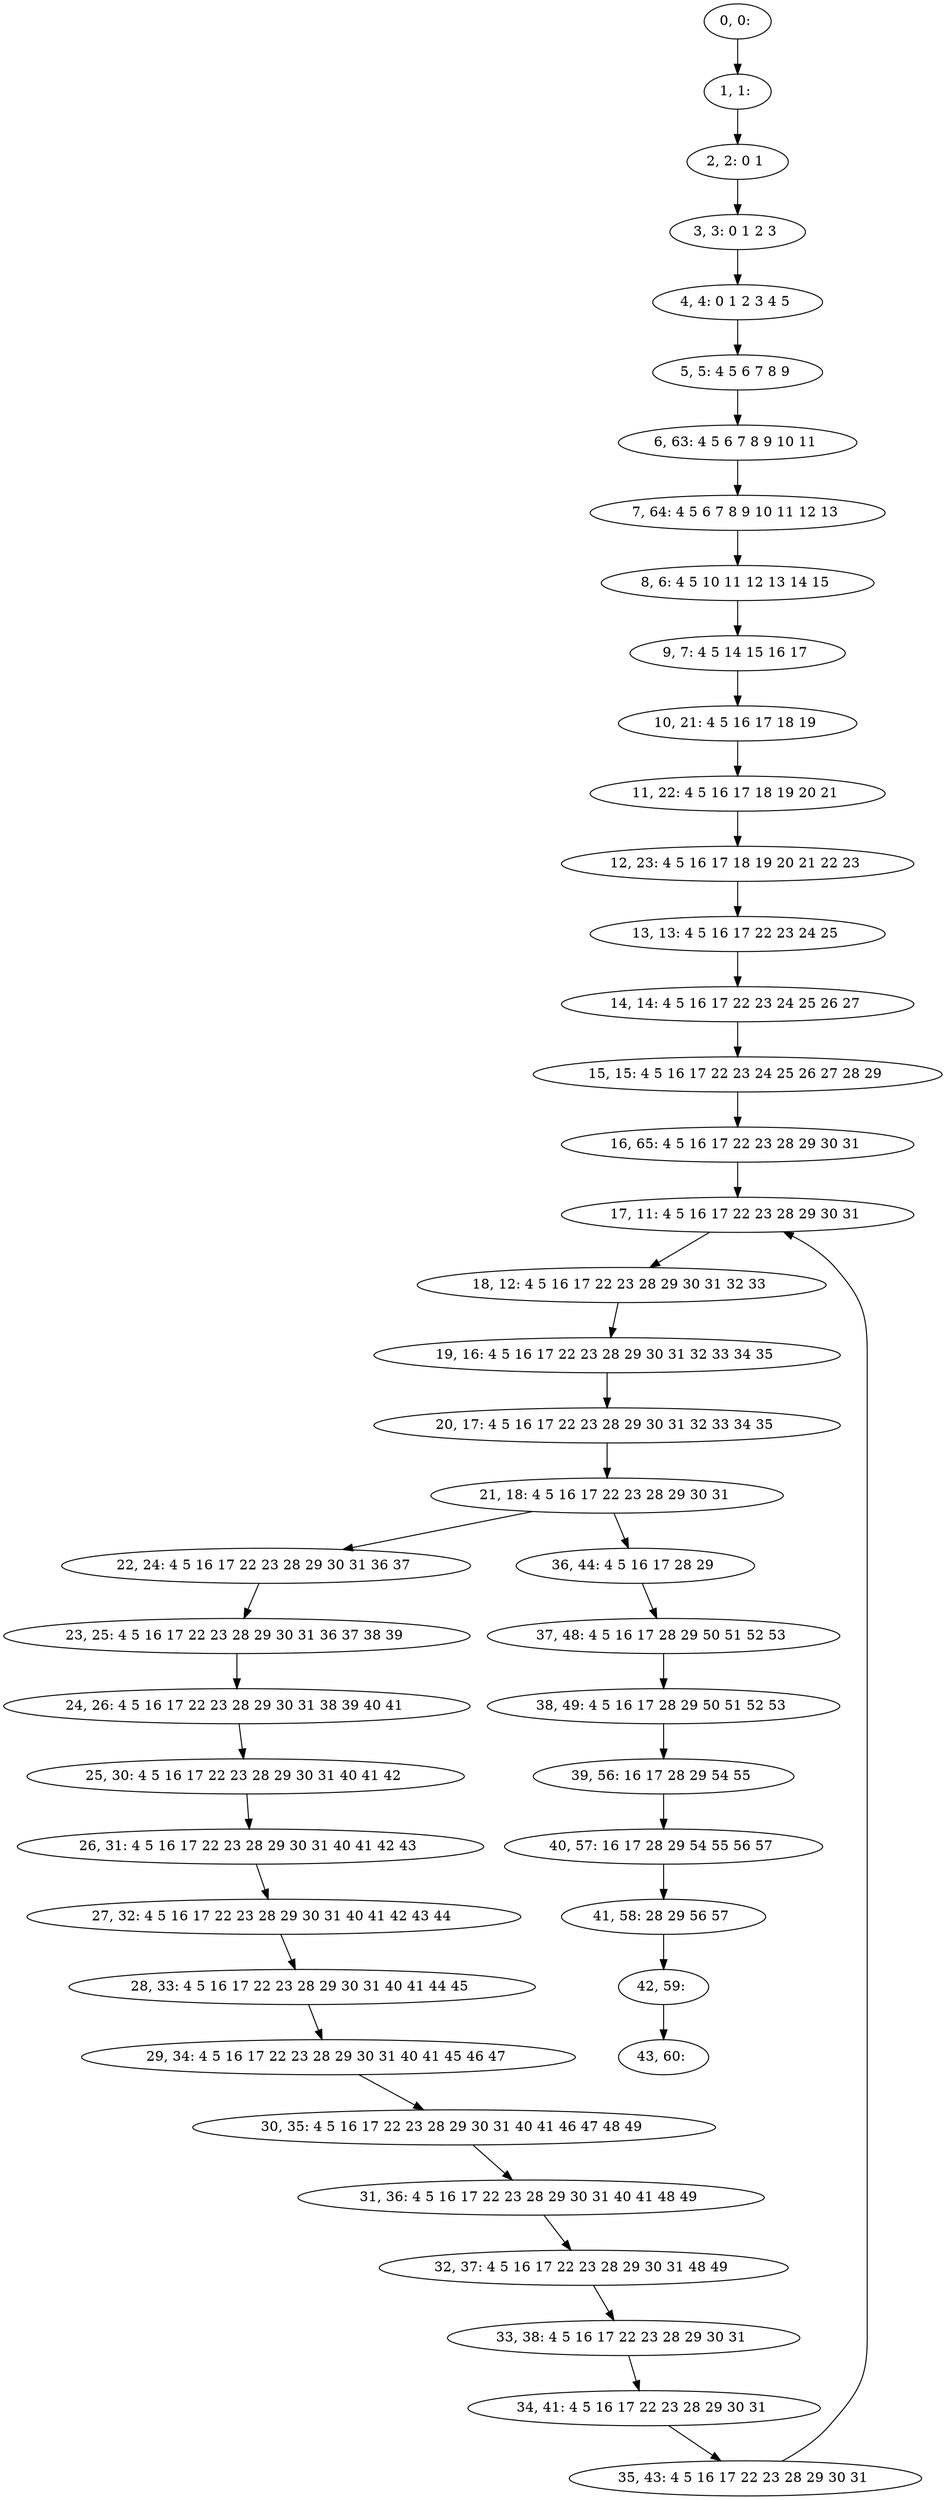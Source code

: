 digraph G {
0[label="0, 0: "];
1[label="1, 1: "];
2[label="2, 2: 0 1 "];
3[label="3, 3: 0 1 2 3 "];
4[label="4, 4: 0 1 2 3 4 5 "];
5[label="5, 5: 4 5 6 7 8 9 "];
6[label="6, 63: 4 5 6 7 8 9 10 11 "];
7[label="7, 64: 4 5 6 7 8 9 10 11 12 13 "];
8[label="8, 6: 4 5 10 11 12 13 14 15 "];
9[label="9, 7: 4 5 14 15 16 17 "];
10[label="10, 21: 4 5 16 17 18 19 "];
11[label="11, 22: 4 5 16 17 18 19 20 21 "];
12[label="12, 23: 4 5 16 17 18 19 20 21 22 23 "];
13[label="13, 13: 4 5 16 17 22 23 24 25 "];
14[label="14, 14: 4 5 16 17 22 23 24 25 26 27 "];
15[label="15, 15: 4 5 16 17 22 23 24 25 26 27 28 29 "];
16[label="16, 65: 4 5 16 17 22 23 28 29 30 31 "];
17[label="17, 11: 4 5 16 17 22 23 28 29 30 31 "];
18[label="18, 12: 4 5 16 17 22 23 28 29 30 31 32 33 "];
19[label="19, 16: 4 5 16 17 22 23 28 29 30 31 32 33 34 35 "];
20[label="20, 17: 4 5 16 17 22 23 28 29 30 31 32 33 34 35 "];
21[label="21, 18: 4 5 16 17 22 23 28 29 30 31 "];
22[label="22, 24: 4 5 16 17 22 23 28 29 30 31 36 37 "];
23[label="23, 25: 4 5 16 17 22 23 28 29 30 31 36 37 38 39 "];
24[label="24, 26: 4 5 16 17 22 23 28 29 30 31 38 39 40 41 "];
25[label="25, 30: 4 5 16 17 22 23 28 29 30 31 40 41 42 "];
26[label="26, 31: 4 5 16 17 22 23 28 29 30 31 40 41 42 43 "];
27[label="27, 32: 4 5 16 17 22 23 28 29 30 31 40 41 42 43 44 "];
28[label="28, 33: 4 5 16 17 22 23 28 29 30 31 40 41 44 45 "];
29[label="29, 34: 4 5 16 17 22 23 28 29 30 31 40 41 45 46 47 "];
30[label="30, 35: 4 5 16 17 22 23 28 29 30 31 40 41 46 47 48 49 "];
31[label="31, 36: 4 5 16 17 22 23 28 29 30 31 40 41 48 49 "];
32[label="32, 37: 4 5 16 17 22 23 28 29 30 31 48 49 "];
33[label="33, 38: 4 5 16 17 22 23 28 29 30 31 "];
34[label="34, 41: 4 5 16 17 22 23 28 29 30 31 "];
35[label="35, 43: 4 5 16 17 22 23 28 29 30 31 "];
36[label="36, 44: 4 5 16 17 28 29 "];
37[label="37, 48: 4 5 16 17 28 29 50 51 52 53 "];
38[label="38, 49: 4 5 16 17 28 29 50 51 52 53 "];
39[label="39, 56: 16 17 28 29 54 55 "];
40[label="40, 57: 16 17 28 29 54 55 56 57 "];
41[label="41, 58: 28 29 56 57 "];
42[label="42, 59: "];
43[label="43, 60: "];
0->1 ;
1->2 ;
2->3 ;
3->4 ;
4->5 ;
5->6 ;
6->7 ;
7->8 ;
8->9 ;
9->10 ;
10->11 ;
11->12 ;
12->13 ;
13->14 ;
14->15 ;
15->16 ;
16->17 ;
17->18 ;
18->19 ;
19->20 ;
20->21 ;
21->22 ;
21->36 ;
22->23 ;
23->24 ;
24->25 ;
25->26 ;
26->27 ;
27->28 ;
28->29 ;
29->30 ;
30->31 ;
31->32 ;
32->33 ;
33->34 ;
34->35 ;
35->17 ;
36->37 ;
37->38 ;
38->39 ;
39->40 ;
40->41 ;
41->42 ;
42->43 ;
}
